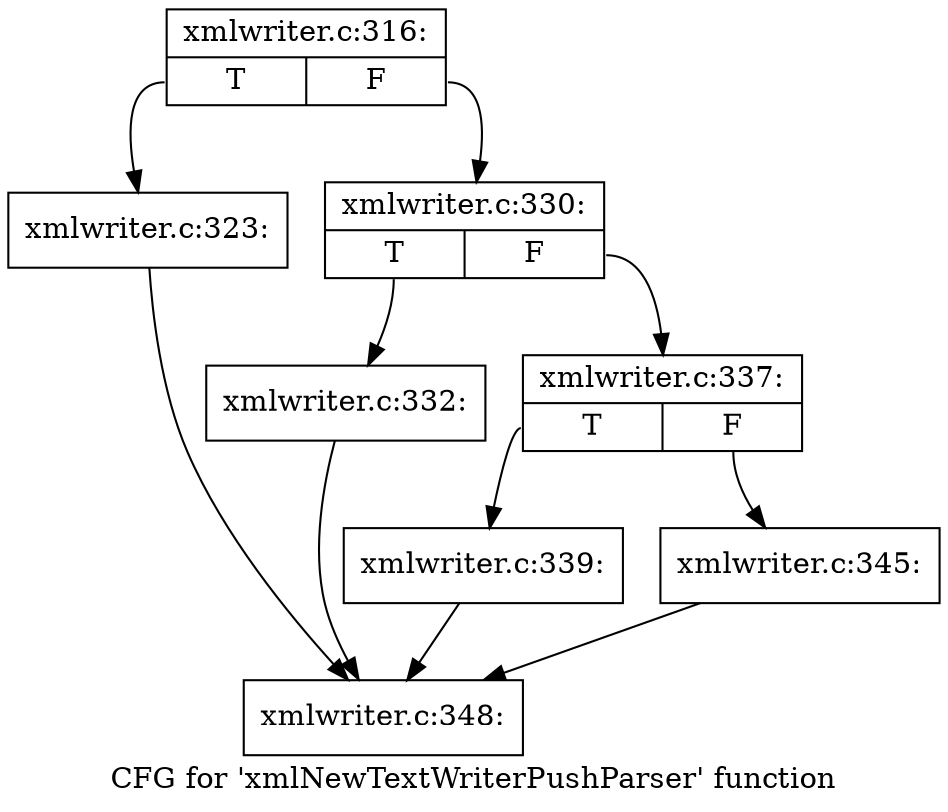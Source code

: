 digraph "CFG for 'xmlNewTextWriterPushParser' function" {
	label="CFG for 'xmlNewTextWriterPushParser' function";

	Node0x55d09c5099e0 [shape=record,label="{xmlwriter.c:316:|{<s0>T|<s1>F}}"];
	Node0x55d09c5099e0:s0 -> Node0x55d09c50cee0;
	Node0x55d09c5099e0:s1 -> Node0x55d09c50cf30;
	Node0x55d09c50cee0 [shape=record,label="{xmlwriter.c:323:}"];
	Node0x55d09c50cee0 -> Node0x55d09c2260f0;
	Node0x55d09c50cf30 [shape=record,label="{xmlwriter.c:330:|{<s0>T|<s1>F}}"];
	Node0x55d09c50cf30:s0 -> Node0x55d09c50e3b0;
	Node0x55d09c50cf30:s1 -> Node0x55d09c50eab0;
	Node0x55d09c50e3b0 [shape=record,label="{xmlwriter.c:332:}"];
	Node0x55d09c50e3b0 -> Node0x55d09c2260f0;
	Node0x55d09c50eab0 [shape=record,label="{xmlwriter.c:337:|{<s0>T|<s1>F}}"];
	Node0x55d09c50eab0:s0 -> Node0x55d09c50f4a0;
	Node0x55d09c50eab0:s1 -> Node0x55d09c50f4f0;
	Node0x55d09c50f4a0 [shape=record,label="{xmlwriter.c:339:}"];
	Node0x55d09c50f4a0 -> Node0x55d09c2260f0;
	Node0x55d09c50f4f0 [shape=record,label="{xmlwriter.c:345:}"];
	Node0x55d09c50f4f0 -> Node0x55d09c2260f0;
	Node0x55d09c2260f0 [shape=record,label="{xmlwriter.c:348:}"];
}
